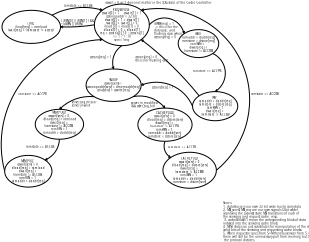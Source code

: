 <?xml version="1.0" encoding="UTF-8"?>
<dia:diagram xmlns:dia="http://www.lysator.liu.se/~alla/dia/">
  <dia:layer name="Background" visible="true" active="true">
    <dia:object type="Standard - Ellipse" version="0" id="O0">
      <dia:attribute name="obj_pos">
        <dia:point val="31.95,1.25"/>
      </dia:attribute>
      <dia:attribute name="obj_bb">
        <dia:rectangle val="31.9,1.2;45.15,11.25"/>
      </dia:attribute>
      <dia:attribute name="elem_corner">
        <dia:point val="31.95,1.25"/>
      </dia:attribute>
      <dia:attribute name="elem_width">
        <dia:real val="13.15"/>
      </dia:attribute>
      <dia:attribute name="elem_height">
        <dia:real val="9.95"/>
      </dia:attribute>
    </dia:object>
    <dia:object type="Standard - Text" version="1" id="O1">
      <dia:attribute name="obj_pos">
        <dia:point val="38.525,6.225"/>
      </dia:attribute>
      <dia:attribute name="obj_bb">
        <dia:rectangle val="33.26,2.251;43.79,10.199"/>
      </dia:attribute>
      <dia:attribute name="text">
        <dia:composite type="text">
          <dia:attribute name="string">
            <dia:string>#REQUEST/IDLE
ccwait[0] = 1    ccwait[1] = 1
ccsnoopaddr = 32'b0
dwait[0] = 1 = dwait[1]
iwait[0] = iwait[1] = 0
iload [0] = iload[1] = 0
dload[0] = 0 = dload[1]
req = cctrans[0] ? 0 : (cctrans[1]
 == 1 ? 1 : 0)
serv = !req#</dia:string>
          </dia:attribute>
          <dia:attribute name="font">
            <dia:font family="sans" style="0" name="Helvetica"/>
          </dia:attribute>
          <dia:attribute name="height">
            <dia:real val="0.8"/>
          </dia:attribute>
          <dia:attribute name="pos">
            <dia:point val="38.525,2.846"/>
          </dia:attribute>
          <dia:attribute name="color">
            <dia:color val="#000000"/>
          </dia:attribute>
          <dia:attribute name="alignment">
            <dia:enum val="1"/>
          </dia:attribute>
        </dia:composite>
      </dia:attribute>
      <dia:attribute name="valign">
        <dia:enum val="2"/>
      </dia:attribute>
      <dia:connections>
        <dia:connection handle="0" to="O0" connection="8"/>
      </dia:connections>
    </dia:object>
    <dia:object type="Standard - Ellipse" version="0" id="O2">
      <dia:attribute name="obj_pos">
        <dia:point val="29.969,16.771"/>
      </dia:attribute>
      <dia:attribute name="obj_bb">
        <dia:rectangle val="29.919,16.721;43.199,24.591"/>
      </dia:attribute>
      <dia:attribute name="elem_corner">
        <dia:point val="29.969,16.771"/>
      </dia:attribute>
      <dia:attribute name="elem_width">
        <dia:real val="13.18"/>
      </dia:attribute>
      <dia:attribute name="elem_height">
        <dia:real val="7.77"/>
      </dia:attribute>
    </dia:object>
    <dia:object type="Standard - Ellipse" version="0" id="O3">
      <dia:attribute name="obj_pos">
        <dia:point val="51.997,7.355"/>
      </dia:attribute>
      <dia:attribute name="obj_bb">
        <dia:rectangle val="51.947,7.305;61.75,14.1"/>
      </dia:attribute>
      <dia:attribute name="elem_corner">
        <dia:point val="51.997,7.355"/>
      </dia:attribute>
      <dia:attribute name="elem_width">
        <dia:real val="9.703"/>
      </dia:attribute>
      <dia:attribute name="elem_height">
        <dia:real val="6.695"/>
      </dia:attribute>
    </dia:object>
    <dia:object type="Standard - Text" version="1" id="O4">
      <dia:attribute name="obj_pos">
        <dia:point val="56.949,10.452"/>
      </dia:attribute>
      <dia:attribute name="obj_bb">
        <dia:rectangle val="53.241,8.079;60.656,12.826"/>
      </dia:attribute>
      <dia:attribute name="text">
        <dia:composite type="text">
          <dia:attribute name="string">
            <dia:string>#WB0 
ramaddr = daddr[req]
ramstore = dstore[req]
ramWEN = 1
dwait[req] = 
(ramstate != ACCESS)#</dia:string>
          </dia:attribute>
          <dia:attribute name="font">
            <dia:font family="sans" style="0" name="Helvetica"/>
          </dia:attribute>
          <dia:attribute name="height">
            <dia:real val="0.8"/>
          </dia:attribute>
          <dia:attribute name="pos">
            <dia:point val="56.949,8.674"/>
          </dia:attribute>
          <dia:attribute name="color">
            <dia:color val="#000000"/>
          </dia:attribute>
          <dia:attribute name="alignment">
            <dia:enum val="1"/>
          </dia:attribute>
        </dia:composite>
      </dia:attribute>
      <dia:attribute name="valign">
        <dia:enum val="2"/>
      </dia:attribute>
    </dia:object>
    <dia:object type="Standard - Ellipse" version="0" id="O5">
      <dia:attribute name="obj_pos">
        <dia:point val="55.43,22.18"/>
      </dia:attribute>
      <dia:attribute name="obj_bb">
        <dia:rectangle val="55.38,22.13;66.3,29.2"/>
      </dia:attribute>
      <dia:attribute name="elem_corner">
        <dia:point val="55.43,22.18"/>
      </dia:attribute>
      <dia:attribute name="elem_width">
        <dia:real val="10.82"/>
      </dia:attribute>
      <dia:attribute name="elem_height">
        <dia:real val="6.97"/>
      </dia:attribute>
    </dia:object>
    <dia:object type="Standard - Text" version="1" id="O6">
      <dia:attribute name="obj_pos">
        <dia:point val="60.84,25.665"/>
      </dia:attribute>
      <dia:attribute name="obj_bb">
        <dia:rectangle val="57.133,23.291;64.547,28.039"/>
      </dia:attribute>
      <dia:attribute name="text">
        <dia:composite type="text">
          <dia:attribute name="string">
            <dia:string>#WB1
ramaddr = daddr[req]
ramstore = dstore[req]
ramWEN = 1
dwait[req] = 
(ramstate != ACCESS)#</dia:string>
          </dia:attribute>
          <dia:attribute name="font">
            <dia:font family="sans" style="0" name="Helvetica"/>
          </dia:attribute>
          <dia:attribute name="height">
            <dia:real val="0.8"/>
          </dia:attribute>
          <dia:attribute name="pos">
            <dia:point val="60.84,23.886"/>
          </dia:attribute>
          <dia:attribute name="color">
            <dia:color val="#000000"/>
          </dia:attribute>
          <dia:attribute name="alignment">
            <dia:enum val="1"/>
          </dia:attribute>
        </dia:composite>
      </dia:attribute>
      <dia:attribute name="valign">
        <dia:enum val="2"/>
      </dia:attribute>
      <dia:connections>
        <dia:connection handle="0" to="O5" connection="8"/>
      </dia:connections>
    </dia:object>
    <dia:object type="Standard - Arc" version="0" id="O7">
      <dia:attribute name="obj_pos">
        <dia:point val="38.525,11.2"/>
      </dia:attribute>
      <dia:attribute name="obj_bb">
        <dia:rectangle val="36.04,11.136;38.589,16.835"/>
      </dia:attribute>
      <dia:attribute name="conn_endpoints">
        <dia:point val="38.525,11.2"/>
        <dia:point val="36.559,16.771"/>
      </dia:attribute>
      <dia:attribute name="curve_distance">
        <dia:real val="1"/>
      </dia:attribute>
      <dia:attribute name="end_arrow">
        <dia:enum val="1"/>
      </dia:attribute>
      <dia:attribute name="end_arrow_length">
        <dia:real val="0.5"/>
      </dia:attribute>
      <dia:attribute name="end_arrow_width">
        <dia:real val="0.5"/>
      </dia:attribute>
      <dia:connections>
        <dia:connection handle="0" to="O0" connection="6"/>
        <dia:connection handle="1" to="O2" connection="1"/>
      </dia:connections>
    </dia:object>
    <dia:object type="Standard - Arc" version="0" id="O8">
      <dia:attribute name="obj_pos">
        <dia:point val="45.1,6.225"/>
      </dia:attribute>
      <dia:attribute name="obj_bb">
        <dia:rectangle val="45.039,4.52;53.598,8.396"/>
      </dia:attribute>
      <dia:attribute name="conn_endpoints">
        <dia:point val="45.1,6.225"/>
        <dia:point val="53.418,8.335"/>
      </dia:attribute>
      <dia:attribute name="curve_distance">
        <dia:real val="-2.644"/>
      </dia:attribute>
      <dia:attribute name="end_arrow">
        <dia:enum val="1"/>
      </dia:attribute>
      <dia:attribute name="end_arrow_length">
        <dia:real val="0.5"/>
      </dia:attribute>
      <dia:attribute name="end_arrow_width">
        <dia:real val="0.5"/>
      </dia:attribute>
      <dia:connections>
        <dia:connection handle="0" to="O0" connection="4"/>
        <dia:connection handle="1" to="O3" connection="0"/>
      </dia:connections>
    </dia:object>
    <dia:object type="Standard - Arc" version="0" id="O9">
      <dia:attribute name="obj_pos">
        <dia:point val="10.503,41.236"/>
      </dia:attribute>
      <dia:attribute name="obj_bb">
        <dia:rectangle val="9.621,9.436;33.946,41.306"/>
      </dia:attribute>
      <dia:attribute name="conn_endpoints">
        <dia:point val="10.503,41.236"/>
        <dia:point val="33.876,9.743"/>
      </dia:attribute>
      <dia:attribute name="curve_distance">
        <dia:real val="-9.431"/>
      </dia:attribute>
      <dia:attribute name="end_arrow">
        <dia:enum val="1"/>
      </dia:attribute>
      <dia:attribute name="end_arrow_length">
        <dia:real val="0.5"/>
      </dia:attribute>
      <dia:attribute name="end_arrow_width">
        <dia:real val="0.5"/>
      </dia:attribute>
      <dia:connections>
        <dia:connection handle="0" to="O15" connection="3"/>
        <dia:connection handle="1" to="O0" connection="5"/>
      </dia:connections>
    </dia:object>
    <dia:object type="Standard - Arc" version="0" id="O10">
      <dia:attribute name="obj_pos">
        <dia:point val="60.279,13.069"/>
      </dia:attribute>
      <dia:attribute name="obj_bb">
        <dia:rectangle val="60.226,13.017;63.329,22.233"/>
      </dia:attribute>
      <dia:attribute name="conn_endpoints">
        <dia:point val="60.279,13.069"/>
        <dia:point val="60.84,22.18"/>
      </dia:attribute>
      <dia:attribute name="curve_distance">
        <dia:real val="-2.715"/>
      </dia:attribute>
      <dia:attribute name="end_arrow">
        <dia:enum val="1"/>
      </dia:attribute>
      <dia:attribute name="end_arrow_length">
        <dia:real val="0.5"/>
      </dia:attribute>
      <dia:attribute name="end_arrow_width">
        <dia:real val="0.5"/>
      </dia:attribute>
      <dia:connections>
        <dia:connection handle="0" to="O3" connection="7"/>
        <dia:connection handle="1" to="O5" connection="1"/>
      </dia:connections>
    </dia:object>
    <dia:object type="Standard - Arc" version="0" id="O11">
      <dia:attribute name="obj_pos">
        <dia:point val="31.899,23.404"/>
      </dia:attribute>
      <dia:attribute name="obj_bb">
        <dia:rectangle val="23.528,23.306;31.963,26.493"/>
      </dia:attribute>
      <dia:attribute name="conn_endpoints">
        <dia:point val="31.899,23.404"/>
        <dia:point val="23.592,26.429"/>
      </dia:attribute>
      <dia:attribute name="curve_distance">
        <dia:real val="1"/>
      </dia:attribute>
      <dia:attribute name="end_arrow">
        <dia:enum val="1"/>
      </dia:attribute>
      <dia:attribute name="end_arrow_length">
        <dia:real val="0.5"/>
      </dia:attribute>
      <dia:attribute name="end_arrow_width">
        <dia:real val="0.5"/>
      </dia:attribute>
      <dia:connections>
        <dia:connection handle="0" to="O2" connection="5"/>
        <dia:connection handle="1" to="O14" connection="1"/>
      </dia:connections>
    </dia:object>
    <dia:object type="Standard - Text" version="1" id="O12">
      <dia:attribute name="obj_pos">
        <dia:point val="36.559,20.656"/>
      </dia:attribute>
      <dia:attribute name="obj_bb">
        <dia:rectangle val="30.571,19.083;42.546,22.23"/>
      </dia:attribute>
      <dia:attribute name="text">
        <dia:composite type="text">
          <dia:attribute name="string">
            <dia:string>#SNOOP
ccwait[serv]=1
ccsnoopaddr[serv] = dmemaddr[req]
ccinv[serv] = ccwrite[req]#</dia:string>
          </dia:attribute>
          <dia:attribute name="font">
            <dia:font family="sans" style="0" name="Helvetica"/>
          </dia:attribute>
          <dia:attribute name="height">
            <dia:real val="0.8"/>
          </dia:attribute>
          <dia:attribute name="pos">
            <dia:point val="36.559,19.678"/>
          </dia:attribute>
          <dia:attribute name="color">
            <dia:color val="#000000"/>
          </dia:attribute>
          <dia:attribute name="alignment">
            <dia:enum val="1"/>
          </dia:attribute>
        </dia:composite>
      </dia:attribute>
      <dia:attribute name="valign">
        <dia:enum val="2"/>
      </dia:attribute>
      <dia:connections>
        <dia:connection handle="0" to="O2" connection="8"/>
      </dia:connections>
    </dia:object>
    <dia:object type="Standard - Text" version="1" id="O13">
      <dia:attribute name="obj_pos">
        <dia:point val="62.808,49.15"/>
      </dia:attribute>
      <dia:attribute name="obj_bb">
        <dia:rectangle val="62.808,48.555;84.61,58.102"/>
      </dia:attribute>
      <dia:attribute name="text">
        <dia:composite type="text">
          <dia:attribute name="string">
            <dia:string>#Notes:
1. dataBus_cc is our own 32 bit wide bus to carry data
2. MSI_serv &amp; MSI_req are our own signals (2bit wide)
signifying the pev-next state MSI transitions of each of
the servicing and request cache, resp.
 3. cacheBlock0/1 mean the corresponding block of data
indexed into the servicing cache block.
4. M/S/I states ae just substitutes for manipulation of the dirty, 
valid bits of the servicing and requesting cache blocks.
5. When requestor goes from S-&gt;M thereby servicer from S -&gt; I, 
there will still be the unnecessary pull from memory, but thats what
 the protocol dictates. #</dia:string>
          </dia:attribute>
          <dia:attribute name="font">
            <dia:font family="sans" style="0" name="Helvetica"/>
          </dia:attribute>
          <dia:attribute name="height">
            <dia:real val="0.8"/>
          </dia:attribute>
          <dia:attribute name="pos">
            <dia:point val="62.808,49.15"/>
          </dia:attribute>
          <dia:attribute name="color">
            <dia:color val="#000000"/>
          </dia:attribute>
          <dia:attribute name="alignment">
            <dia:enum val="0"/>
          </dia:attribute>
        </dia:composite>
      </dia:attribute>
      <dia:attribute name="valign">
        <dia:enum val="3"/>
      </dia:attribute>
    </dia:object>
    <dia:object type="Standard - Ellipse" version="0" id="O14">
      <dia:attribute name="obj_pos">
        <dia:point val="17.808,26.429"/>
      </dia:attribute>
      <dia:attribute name="obj_bb">
        <dia:rectangle val="17.758,26.379;29.426,33.624"/>
      </dia:attribute>
      <dia:attribute name="elem_corner">
        <dia:point val="17.808,26.429"/>
      </dia:attribute>
      <dia:attribute name="elem_width">
        <dia:real val="11.568"/>
      </dia:attribute>
      <dia:attribute name="elem_height">
        <dia:real val="7.145"/>
      </dia:attribute>
    </dia:object>
    <dia:object type="Standard - Ellipse" version="0" id="O15">
      <dia:attribute name="obj_pos">
        <dia:point val="10.503,37.442"/>
      </dia:attribute>
      <dia:attribute name="obj_bb">
        <dia:rectangle val="10.453,37.392;21.86,45.079"/>
      </dia:attribute>
      <dia:attribute name="elem_corner">
        <dia:point val="10.503,37.442"/>
      </dia:attribute>
      <dia:attribute name="elem_width">
        <dia:real val="11.308"/>
      </dia:attribute>
      <dia:attribute name="elem_height">
        <dia:real val="7.587"/>
      </dia:attribute>
    </dia:object>
    <dia:object type="Standard - Text" version="1" id="O16">
      <dia:attribute name="obj_pos">
        <dia:point val="23.592,30.001"/>
      </dia:attribute>
      <dia:attribute name="obj_bb">
        <dia:rectangle val="19.927,26.828;27.257,33.175"/>
      </dia:attribute>
      <dia:attribute name="text">
        <dia:composite type="text">
          <dia:attribute name="string">
            <dia:string>#MEM_PULL0
ccwait[serv] = 0 
 dload[req] = ramload
dwait[req] = 
(ramstate != ACCESS) 
ramREN = 1
ramaddr = daddr[req]
#</dia:string>
          </dia:attribute>
          <dia:attribute name="font">
            <dia:font family="sans" style="0" name="Helvetica"/>
          </dia:attribute>
          <dia:attribute name="height">
            <dia:real val="0.8"/>
          </dia:attribute>
          <dia:attribute name="pos">
            <dia:point val="23.592,27.423"/>
          </dia:attribute>
          <dia:attribute name="color">
            <dia:color val="#000000"/>
          </dia:attribute>
          <dia:attribute name="alignment">
            <dia:enum val="1"/>
          </dia:attribute>
        </dia:composite>
      </dia:attribute>
      <dia:attribute name="valign">
        <dia:enum val="2"/>
      </dia:attribute>
      <dia:connections>
        <dia:connection handle="0" to="O14" connection="8"/>
      </dia:connections>
    </dia:object>
    <dia:object type="Standard - Text" version="1" id="O17">
      <dia:attribute name="obj_pos">
        <dia:point val="16.157,41.236"/>
      </dia:attribute>
      <dia:attribute name="obj_bb">
        <dia:rectangle val="12.492,38.462;19.822,44.01"/>
      </dia:attribute>
      <dia:attribute name="text">
        <dia:composite type="text">
          <dia:attribute name="string">
            <dia:string>#MEM_PULL1
ccwait[serv] = 0 
dload[req] = ramload
dwait[req] = 
(ramstate != ACCESS) 
ramREN = 1 
ramaddr = daddr[req]#</dia:string>
          </dia:attribute>
          <dia:attribute name="font">
            <dia:font family="sans" style="0" name="Helvetica"/>
          </dia:attribute>
          <dia:attribute name="height">
            <dia:real val="0.8"/>
          </dia:attribute>
          <dia:attribute name="pos">
            <dia:point val="16.157,39.057"/>
          </dia:attribute>
          <dia:attribute name="color">
            <dia:color val="#000000"/>
          </dia:attribute>
          <dia:attribute name="alignment">
            <dia:enum val="1"/>
          </dia:attribute>
        </dia:composite>
      </dia:attribute>
      <dia:attribute name="valign">
        <dia:enum val="2"/>
      </dia:attribute>
      <dia:connections>
        <dia:connection handle="0" to="O15" connection="8"/>
      </dia:connections>
    </dia:object>
    <dia:object type="Standard - Arc" version="0" id="O18">
      <dia:attribute name="obj_pos">
        <dia:point val="23.592,33.574"/>
      </dia:attribute>
      <dia:attribute name="obj_bb">
        <dia:rectangle val="20.085,33.505;23.662,38.623"/>
      </dia:attribute>
      <dia:attribute name="conn_endpoints">
        <dia:point val="23.592,33.574"/>
        <dia:point val="20.154,38.553"/>
      </dia:attribute>
      <dia:attribute name="curve_distance">
        <dia:real val="-0.9"/>
      </dia:attribute>
      <dia:attribute name="end_arrow">
        <dia:enum val="1"/>
      </dia:attribute>
      <dia:attribute name="end_arrow_length">
        <dia:real val="0.5"/>
      </dia:attribute>
      <dia:attribute name="end_arrow_width">
        <dia:real val="0.5"/>
      </dia:attribute>
      <dia:connections>
        <dia:connection handle="0" to="O14" connection="6"/>
        <dia:connection handle="1" to="O15" connection="2"/>
      </dia:connections>
    </dia:object>
    <dia:object type="Standard - Ellipse" version="0" id="O19">
      <dia:attribute name="obj_pos">
        <dia:point val="9.858,2.747"/>
      </dia:attribute>
      <dia:attribute name="obj_bb">
        <dia:rectangle val="9.808,2.697;23.911,10.71"/>
      </dia:attribute>
      <dia:attribute name="elem_corner">
        <dia:point val="9.858,2.747"/>
      </dia:attribute>
      <dia:attribute name="elem_width">
        <dia:real val="14.003"/>
      </dia:attribute>
      <dia:attribute name="elem_height">
        <dia:real val="7.913"/>
      </dia:attribute>
    </dia:object>
    <dia:object type="Standard - Arc" version="0" id="O20">
      <dia:attribute name="obj_pos">
        <dia:point val="31.95,6.225"/>
      </dia:attribute>
      <dia:attribute name="obj_bb">
        <dia:rectangle val="23.808,6.172;32.003,7.059"/>
      </dia:attribute>
      <dia:attribute name="conn_endpoints">
        <dia:point val="31.95,6.225"/>
        <dia:point val="23.861,6.704"/>
      </dia:attribute>
      <dia:attribute name="curve_distance">
        <dia:real val="-0.196"/>
      </dia:attribute>
      <dia:attribute name="end_arrow">
        <dia:enum val="1"/>
      </dia:attribute>
      <dia:attribute name="end_arrow_length">
        <dia:real val="0.5"/>
      </dia:attribute>
      <dia:attribute name="end_arrow_width">
        <dia:real val="0.5"/>
      </dia:attribute>
      <dia:connections>
        <dia:connection handle="0" to="O0" connection="3"/>
        <dia:connection handle="1" to="O19" connection="4"/>
      </dia:connections>
    </dia:object>
    <dia:object type="Standard - Text" version="1" id="O21">
      <dia:attribute name="obj_pos">
        <dia:point val="16.86,6.704"/>
      </dia:attribute>
      <dia:attribute name="obj_bb">
        <dia:rectangle val="11.377,5.53;22.342,7.877"/>
      </dia:attribute>
      <dia:attribute name="text">
        <dia:composite type="text">
          <dia:attribute name="string">
            <dia:string>#i_REQ 
iload[req] = ramload
iwait[req] = (ramstate != access) #</dia:string>
          </dia:attribute>
          <dia:attribute name="font">
            <dia:font family="sans" style="0" name="Helvetica"/>
          </dia:attribute>
          <dia:attribute name="height">
            <dia:real val="0.8"/>
          </dia:attribute>
          <dia:attribute name="pos">
            <dia:point val="16.86,6.125"/>
          </dia:attribute>
          <dia:attribute name="color">
            <dia:color val="#000000"/>
          </dia:attribute>
          <dia:attribute name="alignment">
            <dia:enum val="1"/>
          </dia:attribute>
        </dia:composite>
      </dia:attribute>
      <dia:attribute name="valign">
        <dia:enum val="2"/>
      </dia:attribute>
      <dia:connections>
        <dia:connection handle="0" to="O19" connection="8"/>
      </dia:connections>
    </dia:object>
    <dia:object type="Standard - Arc" version="0" id="O22">
      <dia:attribute name="obj_pos">
        <dia:point val="21.811,3.906"/>
      </dia:attribute>
      <dia:attribute name="obj_bb">
        <dia:rectangle val="21.756,2.009;33.931,3.96"/>
      </dia:attribute>
      <dia:attribute name="conn_endpoints">
        <dia:point val="21.811,3.906"/>
        <dia:point val="33.876,2.707"/>
      </dia:attribute>
      <dia:attribute name="curve_distance">
        <dia:real val="-1.173"/>
      </dia:attribute>
      <dia:attribute name="end_arrow">
        <dia:enum val="1"/>
      </dia:attribute>
      <dia:attribute name="end_arrow_length">
        <dia:real val="0.5"/>
      </dia:attribute>
      <dia:attribute name="end_arrow_width">
        <dia:real val="0.5"/>
      </dia:attribute>
      <dia:connections>
        <dia:connection handle="0" to="O19" connection="2"/>
        <dia:connection handle="1" to="O0" connection="0"/>
      </dia:connections>
    </dia:object>
    <dia:object type="Standard - Text" version="1" id="O23">
      <dia:attribute name="obj_pos">
        <dia:point val="24.668,1.9"/>
      </dia:attribute>
      <dia:attribute name="obj_bb">
        <dia:rectangle val="24.668,1.305;31.576,2.053"/>
      </dia:attribute>
      <dia:attribute name="text">
        <dia:composite type="text">
          <dia:attribute name="string">
            <dia:string>#ramstate == ACCESS#</dia:string>
          </dia:attribute>
          <dia:attribute name="font">
            <dia:font family="sans" style="0" name="Helvetica"/>
          </dia:attribute>
          <dia:attribute name="height">
            <dia:real val="0.8"/>
          </dia:attribute>
          <dia:attribute name="pos">
            <dia:point val="24.668,1.9"/>
          </dia:attribute>
          <dia:attribute name="color">
            <dia:color val="#000000"/>
          </dia:attribute>
          <dia:attribute name="alignment">
            <dia:enum val="0"/>
          </dia:attribute>
        </dia:composite>
      </dia:attribute>
      <dia:attribute name="valign">
        <dia:enum val="3"/>
      </dia:attribute>
    </dia:object>
    <dia:object type="Standard - Text" version="1" id="O24">
      <dia:attribute name="obj_pos">
        <dia:point val="24.0,5.508"/>
      </dia:attribute>
      <dia:attribute name="obj_bb">
        <dia:rectangle val="24.0,4.913;31.768,6.46"/>
      </dia:attribute>
      <dia:attribute name="text">
        <dia:composite type="text">
          <dia:attribute name="string">
            <dia:string>#( iREN[0] || iREN[1] ) &amp;&amp;
~(dWEN || dREN)#</dia:string>
          </dia:attribute>
          <dia:attribute name="font">
            <dia:font family="sans" style="0" name="Helvetica"/>
          </dia:attribute>
          <dia:attribute name="height">
            <dia:real val="0.8"/>
          </dia:attribute>
          <dia:attribute name="pos">
            <dia:point val="24.0,5.508"/>
          </dia:attribute>
          <dia:attribute name="color">
            <dia:color val="#000000"/>
          </dia:attribute>
          <dia:attribute name="alignment">
            <dia:enum val="0"/>
          </dia:attribute>
        </dia:composite>
      </dia:attribute>
      <dia:attribute name="valign">
        <dia:enum val="3"/>
      </dia:attribute>
    </dia:object>
    <dia:object type="Standard - Ellipse" version="0" id="O25">
      <dia:attribute name="obj_pos">
        <dia:point val="42.358,26.126"/>
      </dia:attribute>
      <dia:attribute name="obj_bb">
        <dia:rectangle val="42.308,26.076;55.377,34.119"/>
      </dia:attribute>
      <dia:attribute name="elem_corner">
        <dia:point val="42.358,26.126"/>
      </dia:attribute>
      <dia:attribute name="elem_width">
        <dia:real val="12.969"/>
      </dia:attribute>
      <dia:attribute name="elem_height">
        <dia:real val="7.943"/>
      </dia:attribute>
    </dia:object>
    <dia:object type="Standard - Text" version="1" id="O26">
      <dia:attribute name="obj_pos">
        <dia:point val="48.843,30.098"/>
      </dia:attribute>
      <dia:attribute name="obj_bb">
        <dia:rectangle val="44.764,26.924;52.922,33.271"/>
      </dia:attribute>
      <dia:attribute name="text">
        <dia:composite type="text">
          <dia:attribute name="string">
            <dia:string>#CACHE_PULL0
ccwait[serv] = 0 
dload[req] = dstore[serv]
dwait[req] = 
(ramstate != ACCESS) 
ramWEN = 1 
ramaddr = daddr[serv]
ramstore = dstore[serv] #</dia:string>
          </dia:attribute>
          <dia:attribute name="font">
            <dia:font family="sans" style="0" name="Helvetica"/>
          </dia:attribute>
          <dia:attribute name="height">
            <dia:real val="0.8"/>
          </dia:attribute>
          <dia:attribute name="pos">
            <dia:point val="48.843,27.519"/>
          </dia:attribute>
          <dia:attribute name="color">
            <dia:color val="#000000"/>
          </dia:attribute>
          <dia:attribute name="alignment">
            <dia:enum val="1"/>
          </dia:attribute>
        </dia:composite>
      </dia:attribute>
      <dia:attribute name="valign">
        <dia:enum val="2"/>
      </dia:attribute>
      <dia:connections>
        <dia:connection handle="0" to="O25" connection="8"/>
      </dia:connections>
    </dia:object>
    <dia:object type="Standard - Arc" version="0" id="O27">
      <dia:attribute name="obj_pos">
        <dia:point val="41.218,23.404"/>
      </dia:attribute>
      <dia:attribute name="obj_bb">
        <dia:rectangle val="41.155,23.182;48.907,26.19"/>
      </dia:attribute>
      <dia:attribute name="conn_endpoints">
        <dia:point val="41.218,23.404"/>
        <dia:point val="48.843,26.126"/>
      </dia:attribute>
      <dia:attribute name="curve_distance">
        <dia:real val="-1.152"/>
      </dia:attribute>
      <dia:attribute name="end_arrow">
        <dia:enum val="1"/>
      </dia:attribute>
      <dia:attribute name="end_arrow_length">
        <dia:real val="0.5"/>
      </dia:attribute>
      <dia:attribute name="end_arrow_width">
        <dia:real val="0.5"/>
      </dia:attribute>
      <dia:connections>
        <dia:connection handle="0" to="O2" connection="7"/>
        <dia:connection handle="1" to="O25" connection="1"/>
      </dia:connections>
    </dia:object>
    <dia:object type="Standard - Ellipse" version="0" id="O28">
      <dia:attribute name="obj_pos">
        <dia:point val="48.35,36.695"/>
      </dia:attribute>
      <dia:attribute name="obj_bb">
        <dia:rectangle val="48.3,36.645;61.185,45.35"/>
      </dia:attribute>
      <dia:attribute name="elem_corner">
        <dia:point val="48.35,36.695"/>
      </dia:attribute>
      <dia:attribute name="elem_width">
        <dia:real val="12.785"/>
      </dia:attribute>
      <dia:attribute name="elem_height">
        <dia:real val="8.605"/>
      </dia:attribute>
    </dia:object>
    <dia:object type="Standard - Text" version="1" id="O29">
      <dia:attribute name="obj_pos">
        <dia:point val="54.743,40.998"/>
      </dia:attribute>
      <dia:attribute name="obj_bb">
        <dia:rectangle val="50.664,37.824;58.821,44.171"/>
      </dia:attribute>
      <dia:attribute name="text">
        <dia:composite type="text">
          <dia:attribute name="string">
            <dia:string>#CACHE_PULL1
ccwait[serv] = 0 
dload[req] = dstore[serv]
dwait[req] = 
(ramstate != ACCESS) 
ramWEN = 1  
ramaddr = daddr[serv] 
ramstore = dstore[serv]#</dia:string>
          </dia:attribute>
          <dia:attribute name="font">
            <dia:font family="sans" style="0" name="Helvetica"/>
          </dia:attribute>
          <dia:attribute name="height">
            <dia:real val="0.8"/>
          </dia:attribute>
          <dia:attribute name="pos">
            <dia:point val="54.743,38.419"/>
          </dia:attribute>
          <dia:attribute name="color">
            <dia:color val="#000000"/>
          </dia:attribute>
          <dia:attribute name="alignment">
            <dia:enum val="1"/>
          </dia:attribute>
        </dia:composite>
      </dia:attribute>
      <dia:attribute name="valign">
        <dia:enum val="2"/>
      </dia:attribute>
      <dia:connections>
        <dia:connection handle="0" to="O28" connection="8"/>
      </dia:connections>
    </dia:object>
    <dia:object type="Standard - Arc" version="0" id="O30">
      <dia:attribute name="obj_pos">
        <dia:point val="55.43,25.665"/>
      </dia:attribute>
      <dia:attribute name="obj_bb">
        <dia:rectangle val="43.083,19.896;55.495,25.73"/>
      </dia:attribute>
      <dia:attribute name="conn_endpoints">
        <dia:point val="55.43,25.665"/>
        <dia:point val="43.149,20.656"/>
      </dia:attribute>
      <dia:attribute name="curve_distance">
        <dia:real val="2.716"/>
      </dia:attribute>
      <dia:attribute name="end_arrow">
        <dia:enum val="1"/>
      </dia:attribute>
      <dia:attribute name="end_arrow_length">
        <dia:real val="0.5"/>
      </dia:attribute>
      <dia:attribute name="end_arrow_width">
        <dia:real val="0.5"/>
      </dia:attribute>
      <dia:connections>
        <dia:connection handle="0" to="O5" connection="3"/>
        <dia:connection handle="1" to="O2" connection="4"/>
      </dia:connections>
    </dia:object>
    <dia:object type="Standard - Arc" version="0" id="O31">
      <dia:attribute name="obj_pos">
        <dia:point val="57.015,23.201"/>
      </dia:attribute>
      <dia:attribute name="obj_bb">
        <dia:rectangle val="43.104,9.672;57.085,23.271"/>
      </dia:attribute>
      <dia:attribute name="conn_endpoints">
        <dia:point val="57.015,23.201"/>
        <dia:point val="43.174,9.743"/>
      </dia:attribute>
      <dia:attribute name="curve_distance">
        <dia:real val="0.599"/>
      </dia:attribute>
      <dia:attribute name="end_arrow">
        <dia:enum val="1"/>
      </dia:attribute>
      <dia:attribute name="end_arrow_length">
        <dia:real val="0.5"/>
      </dia:attribute>
      <dia:attribute name="end_arrow_width">
        <dia:real val="0.5"/>
      </dia:attribute>
      <dia:connections>
        <dia:connection handle="0" to="O5" connection="0"/>
        <dia:connection handle="1" to="O0" connection="7"/>
      </dia:connections>
    </dia:object>
    <dia:object type="Standard - Arc" version="0" id="O32">
      <dia:attribute name="obj_pos">
        <dia:point val="48.843,34.069"/>
      </dia:attribute>
      <dia:attribute name="obj_bb">
        <dia:rectangle val="48.575,34.005;50.286,38.019"/>
      </dia:attribute>
      <dia:attribute name="conn_endpoints">
        <dia:point val="48.843,34.069"/>
        <dia:point val="50.222,37.955"/>
      </dia:attribute>
      <dia:attribute name="curve_distance">
        <dia:real val="0.77"/>
      </dia:attribute>
      <dia:attribute name="end_arrow">
        <dia:enum val="1"/>
      </dia:attribute>
      <dia:attribute name="end_arrow_length">
        <dia:real val="0.5"/>
      </dia:attribute>
      <dia:attribute name="end_arrow_width">
        <dia:real val="0.5"/>
      </dia:attribute>
      <dia:connections>
        <dia:connection handle="0" to="O25" connection="6"/>
        <dia:connection handle="1" to="O28" connection="0"/>
      </dia:connections>
    </dia:object>
    <dia:object type="Standard - Arc" version="0" id="O33">
      <dia:attribute name="obj_pos">
        <dia:point val="61.135,40.998"/>
      </dia:attribute>
      <dia:attribute name="obj_bb">
        <dia:rectangle val="43.108,2.258;69.141,41.064"/>
      </dia:attribute>
      <dia:attribute name="conn_endpoints">
        <dia:point val="61.135,40.998"/>
        <dia:point val="43.174,2.707"/>
      </dia:attribute>
      <dia:attribute name="curve_distance">
        <dia:real val="16.425"/>
      </dia:attribute>
      <dia:attribute name="end_arrow">
        <dia:enum val="1"/>
      </dia:attribute>
      <dia:attribute name="end_arrow_length">
        <dia:real val="0.5"/>
      </dia:attribute>
      <dia:attribute name="end_arrow_width">
        <dia:real val="0.5"/>
      </dia:attribute>
      <dia:connections>
        <dia:connection handle="0" to="O28" connection="4"/>
        <dia:connection handle="1" to="O0" connection="2"/>
      </dia:connections>
    </dia:object>
    <dia:object type="Standard - Text" version="1" id="O34">
      <dia:attribute name="obj_pos">
        <dia:point val="46.261,5.403"/>
      </dia:attribute>
      <dia:attribute name="obj_bb">
        <dia:rectangle val="46.261,4.808;52.603,10.356"/>
      </dia:attribute>
      <dia:attribute name="text">
        <dia:composite type="text">
          <dia:attribute name="string">
            <dia:string>#
dWEN[req] = 1 
 -&gt; this is for the
dirty case, and 
flushing case when 
cctrans[req] = 0
#</dia:string>
          </dia:attribute>
          <dia:attribute name="font">
            <dia:font family="sans" style="0" name="Helvetica"/>
          </dia:attribute>
          <dia:attribute name="height">
            <dia:real val="0.8"/>
          </dia:attribute>
          <dia:attribute name="pos">
            <dia:point val="46.261,5.403"/>
          </dia:attribute>
          <dia:attribute name="color">
            <dia:color val="#000000"/>
          </dia:attribute>
          <dia:attribute name="alignment">
            <dia:enum val="0"/>
          </dia:attribute>
        </dia:composite>
      </dia:attribute>
      <dia:attribute name="valign">
        <dia:enum val="3"/>
      </dia:attribute>
    </dia:object>
    <dia:object type="Standard - Text" version="1" id="O35">
      <dia:attribute name="obj_pos">
        <dia:point val="30.932,14.217"/>
      </dia:attribute>
      <dia:attribute name="obj_bb">
        <dia:rectangle val="30.932,13.622;36.182,14.37"/>
      </dia:attribute>
      <dia:attribute name="text">
        <dia:composite type="text">
          <dia:attribute name="string">
            <dia:string>#cctrans[req] = 1#</dia:string>
          </dia:attribute>
          <dia:attribute name="font">
            <dia:font family="sans" style="0" name="Helvetica"/>
          </dia:attribute>
          <dia:attribute name="height">
            <dia:real val="0.8"/>
          </dia:attribute>
          <dia:attribute name="pos">
            <dia:point val="30.932,14.217"/>
          </dia:attribute>
          <dia:attribute name="color">
            <dia:color val="#000000"/>
          </dia:attribute>
          <dia:attribute name="alignment">
            <dia:enum val="0"/>
          </dia:attribute>
        </dia:composite>
      </dia:attribute>
      <dia:attribute name="valign">
        <dia:enum val="3"/>
      </dia:attribute>
    </dia:object>
    <dia:object type="Standard - Text" version="1" id="O36">
      <dia:attribute name="obj_pos">
        <dia:point val="45.711,21.43"/>
      </dia:attribute>
      <dia:attribute name="obj_bb">
        <dia:rectangle val="45.711,20.835;50.961,21.582"/>
      </dia:attribute>
      <dia:attribute name="text">
        <dia:composite type="text">
          <dia:attribute name="string">
            <dia:string>#cctrans[req] = 1#</dia:string>
          </dia:attribute>
          <dia:attribute name="font">
            <dia:font family="sans" style="0" name="Helvetica"/>
          </dia:attribute>
          <dia:attribute name="height">
            <dia:real val="0.8"/>
          </dia:attribute>
          <dia:attribute name="pos">
            <dia:point val="45.711,21.43"/>
          </dia:attribute>
          <dia:attribute name="color">
            <dia:color val="#000000"/>
          </dia:attribute>
          <dia:attribute name="alignment">
            <dia:enum val="0"/>
          </dia:attribute>
        </dia:composite>
      </dia:attribute>
      <dia:attribute name="valign">
        <dia:enum val="3"/>
      </dia:attribute>
    </dia:object>
    <dia:object type="Standard - Text" version="1" id="O37">
      <dia:attribute name="obj_pos">
        <dia:point val="41.781,14.195"/>
      </dia:attribute>
      <dia:attribute name="obj_bb">
        <dia:rectangle val="41.781,13.6;49.158,15.147"/>
      </dia:attribute>
      <dia:attribute name="text">
        <dia:composite type="text">
          <dia:attribute name="string">
            <dia:string>#cctrans[req] = 0,
this is for flushing case#</dia:string>
          </dia:attribute>
          <dia:attribute name="font">
            <dia:font family="sans" style="0" name="Helvetica"/>
          </dia:attribute>
          <dia:attribute name="height">
            <dia:real val="0.8"/>
          </dia:attribute>
          <dia:attribute name="pos">
            <dia:point val="41.781,14.195"/>
          </dia:attribute>
          <dia:attribute name="color">
            <dia:color val="#000000"/>
          </dia:attribute>
          <dia:attribute name="alignment">
            <dia:enum val="0"/>
          </dia:attribute>
        </dia:composite>
      </dia:attribute>
      <dia:attribute name="valign">
        <dia:enum val="3"/>
      </dia:attribute>
    </dia:object>
    <dia:object type="Standard - Text" version="1" id="O38">
      <dia:attribute name="obj_pos">
        <dia:point val="40.739,25.122"/>
      </dia:attribute>
      <dia:attribute name="obj_bb">
        <dia:rectangle val="40.739,24.527;46.801,26.075"/>
      </dia:attribute>
      <dia:attribute name="text">
        <dia:composite type="text">
          <dia:attribute name="string">
            <dia:string>#server_in_modified
(&amp;&amp; sever_tag_hit)#</dia:string>
          </dia:attribute>
          <dia:attribute name="font">
            <dia:font family="sans" style="0" name="Helvetica"/>
          </dia:attribute>
          <dia:attribute name="height">
            <dia:real val="0.8"/>
          </dia:attribute>
          <dia:attribute name="pos">
            <dia:point val="40.739,25.122"/>
          </dia:attribute>
          <dia:attribute name="color">
            <dia:color val="#000000"/>
          </dia:attribute>
          <dia:attribute name="alignment">
            <dia:enum val="0"/>
          </dia:attribute>
        </dia:composite>
      </dia:attribute>
      <dia:attribute name="valign">
        <dia:enum val="3"/>
      </dia:attribute>
    </dia:object>
    <dia:object type="Standard - Text" version="1" id="O39">
      <dia:attribute name="obj_pos">
        <dia:point val="26.494,24.96"/>
      </dia:attribute>
      <dia:attribute name="obj_bb">
        <dia:rectangle val="26.494,24.365;32.752,25.913"/>
      </dia:attribute>
      <dia:attribute name="text">
        <dia:composite type="text">
          <dia:attribute name="string">
            <dia:string>#server_tag_miss or 
server_invalid #</dia:string>
          </dia:attribute>
          <dia:attribute name="font">
            <dia:font family="sans" style="0" name="Helvetica"/>
          </dia:attribute>
          <dia:attribute name="height">
            <dia:real val="0.8"/>
          </dia:attribute>
          <dia:attribute name="pos">
            <dia:point val="26.494,24.96"/>
          </dia:attribute>
          <dia:attribute name="color">
            <dia:color val="#000000"/>
          </dia:attribute>
          <dia:attribute name="alignment">
            <dia:enum val="0"/>
          </dia:attribute>
        </dia:composite>
      </dia:attribute>
      <dia:attribute name="valign">
        <dia:enum val="3"/>
      </dia:attribute>
    </dia:object>
    <dia:object type="Standard - Text" version="1" id="O40">
      <dia:attribute name="obj_pos">
        <dia:point val="55.539,17.541"/>
      </dia:attribute>
      <dia:attribute name="obj_bb">
        <dia:rectangle val="55.539,16.945;62.649,17.693"/>
      </dia:attribute>
      <dia:attribute name="text">
        <dia:composite type="text">
          <dia:attribute name="string">
            <dia:string>#ramstate == ACCESS #</dia:string>
          </dia:attribute>
          <dia:attribute name="font">
            <dia:font family="sans" style="0" name="Helvetica"/>
          </dia:attribute>
          <dia:attribute name="height">
            <dia:real val="0.8"/>
          </dia:attribute>
          <dia:attribute name="pos">
            <dia:point val="55.539,17.541"/>
          </dia:attribute>
          <dia:attribute name="color">
            <dia:color val="#000000"/>
          </dia:attribute>
          <dia:attribute name="alignment">
            <dia:enum val="0"/>
          </dia:attribute>
        </dia:composite>
      </dia:attribute>
      <dia:attribute name="valign">
        <dia:enum val="3"/>
      </dia:attribute>
    </dia:object>
    <dia:object type="Standard - Text" version="1" id="O41">
      <dia:attribute name="obj_pos">
        <dia:point val="49.494,35.764"/>
      </dia:attribute>
      <dia:attribute name="obj_bb">
        <dia:rectangle val="49.494,35.169;56.604,35.916"/>
      </dia:attribute>
      <dia:attribute name="text">
        <dia:composite type="text">
          <dia:attribute name="string">
            <dia:string>#ramstate == ACCESS #</dia:string>
          </dia:attribute>
          <dia:attribute name="font">
            <dia:font family="sans" style="0" name="Helvetica"/>
          </dia:attribute>
          <dia:attribute name="height">
            <dia:real val="0.8"/>
          </dia:attribute>
          <dia:attribute name="pos">
            <dia:point val="49.494,35.764"/>
          </dia:attribute>
          <dia:attribute name="color">
            <dia:color val="#000000"/>
          </dia:attribute>
          <dia:attribute name="alignment">
            <dia:enum val="0"/>
          </dia:attribute>
        </dia:composite>
      </dia:attribute>
      <dia:attribute name="valign">
        <dia:enum val="3"/>
      </dia:attribute>
    </dia:object>
    <dia:object type="Standard - Text" version="1" id="O42">
      <dia:attribute name="obj_pos">
        <dia:point val="15.588,35.643"/>
      </dia:attribute>
      <dia:attribute name="obj_bb">
        <dia:rectangle val="15.588,35.048;22.698,35.796"/>
      </dia:attribute>
      <dia:attribute name="text">
        <dia:composite type="text">
          <dia:attribute name="string">
            <dia:string>#ramstate == ACCESS #</dia:string>
          </dia:attribute>
          <dia:attribute name="font">
            <dia:font family="sans" style="0" name="Helvetica"/>
          </dia:attribute>
          <dia:attribute name="height">
            <dia:real val="0.8"/>
          </dia:attribute>
          <dia:attribute name="pos">
            <dia:point val="15.588,35.643"/>
          </dia:attribute>
          <dia:attribute name="color">
            <dia:color val="#000000"/>
          </dia:attribute>
          <dia:attribute name="alignment">
            <dia:enum val="0"/>
          </dia:attribute>
        </dia:composite>
      </dia:attribute>
      <dia:attribute name="valign">
        <dia:enum val="3"/>
      </dia:attribute>
    </dia:object>
    <dia:object type="Standard - Text" version="1" id="O43">
      <dia:attribute name="obj_pos">
        <dia:point val="13.785,23.078"/>
      </dia:attribute>
      <dia:attribute name="obj_bb">
        <dia:rectangle val="13.785,22.483;20.895,23.231"/>
      </dia:attribute>
      <dia:attribute name="text">
        <dia:composite type="text">
          <dia:attribute name="string">
            <dia:string>#ramstate == ACCESS #</dia:string>
          </dia:attribute>
          <dia:attribute name="font">
            <dia:font family="sans" style="0" name="Helvetica"/>
          </dia:attribute>
          <dia:attribute name="height">
            <dia:real val="0.8"/>
          </dia:attribute>
          <dia:attribute name="pos">
            <dia:point val="13.785,23.078"/>
          </dia:attribute>
          <dia:attribute name="color">
            <dia:color val="#000000"/>
          </dia:attribute>
          <dia:attribute name="alignment">
            <dia:enum val="0"/>
          </dia:attribute>
        </dia:composite>
      </dia:attribute>
      <dia:attribute name="valign">
        <dia:enum val="3"/>
      </dia:attribute>
    </dia:object>
    <dia:object type="Standard - Text" version="1" id="O44">
      <dia:attribute name="obj_pos">
        <dia:point val="69.304,22.986"/>
      </dia:attribute>
      <dia:attribute name="obj_bb">
        <dia:rectangle val="69.304,22.391;76.414,23.138"/>
      </dia:attribute>
      <dia:attribute name="text">
        <dia:composite type="text">
          <dia:attribute name="string">
            <dia:string>#ramstate == ACCESS #</dia:string>
          </dia:attribute>
          <dia:attribute name="font">
            <dia:font family="sans" style="0" name="Helvetica"/>
          </dia:attribute>
          <dia:attribute name="height">
            <dia:real val="0.8"/>
          </dia:attribute>
          <dia:attribute name="pos">
            <dia:point val="69.304,22.986"/>
          </dia:attribute>
          <dia:attribute name="color">
            <dia:color val="#000000"/>
          </dia:attribute>
          <dia:attribute name="alignment">
            <dia:enum val="0"/>
          </dia:attribute>
        </dia:composite>
      </dia:attribute>
      <dia:attribute name="valign">
        <dia:enum val="3"/>
      </dia:attribute>
    </dia:object>
    <dia:object type="Standard - Text" version="1" id="O45">
      <dia:attribute name="obj_pos">
        <dia:point val="34.6,1.2"/>
      </dia:attribute>
      <dia:attribute name="obj_bb">
        <dia:rectangle val="34.6,0.605;57.925,1.353"/>
      </dia:attribute>
      <dia:attribute name="text">
        <dia:composite type="text">
          <dia:attribute name="string">
            <dia:string>#ccwait = 0 or 1 does not matter in the IDLE state of the Cache Controller#</dia:string>
          </dia:attribute>
          <dia:attribute name="font">
            <dia:font family="sans" style="0" name="Helvetica"/>
          </dia:attribute>
          <dia:attribute name="height">
            <dia:real val="0.8"/>
          </dia:attribute>
          <dia:attribute name="pos">
            <dia:point val="34.6,1.2"/>
          </dia:attribute>
          <dia:attribute name="color">
            <dia:color val="#000000"/>
          </dia:attribute>
          <dia:attribute name="alignment">
            <dia:enum val="0"/>
          </dia:attribute>
        </dia:composite>
      </dia:attribute>
      <dia:attribute name="valign">
        <dia:enum val="3"/>
      </dia:attribute>
    </dia:object>
  </dia:layer>
</dia:diagram>
